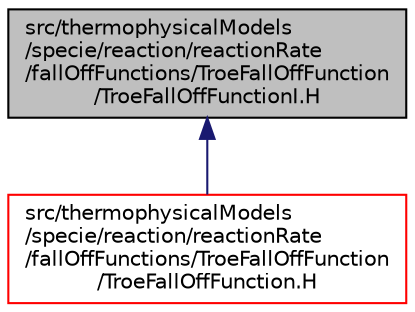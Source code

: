 digraph "src/thermophysicalModels/specie/reaction/reactionRate/fallOffFunctions/TroeFallOffFunction/TroeFallOffFunctionI.H"
{
  bgcolor="transparent";
  edge [fontname="Helvetica",fontsize="10",labelfontname="Helvetica",labelfontsize="10"];
  node [fontname="Helvetica",fontsize="10",shape=record];
  Node1 [label="src/thermophysicalModels\l/specie/reaction/reactionRate\l/fallOffFunctions/TroeFallOffFunction\l/TroeFallOffFunctionI.H",height=0.2,width=0.4,color="black", fillcolor="grey75", style="filled", fontcolor="black"];
  Node1 -> Node2 [dir="back",color="midnightblue",fontsize="10",style="solid",fontname="Helvetica"];
  Node2 [label="src/thermophysicalModels\l/specie/reaction/reactionRate\l/fallOffFunctions/TroeFallOffFunction\l/TroeFallOffFunction.H",height=0.2,width=0.4,color="red",URL="$a10297.html"];
}
